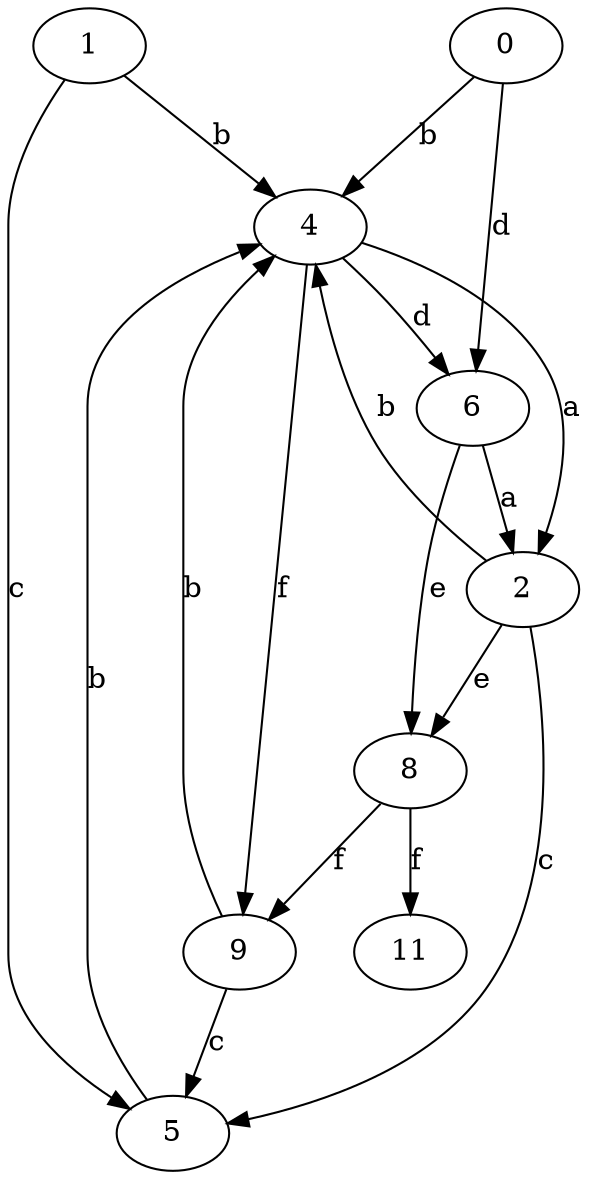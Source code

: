 strict digraph  {
1;
2;
0;
4;
5;
6;
8;
9;
11;
1 -> 4  [label=b];
1 -> 5  [label=c];
2 -> 4  [label=b];
2 -> 5  [label=c];
2 -> 8  [label=e];
0 -> 4  [label=b];
0 -> 6  [label=d];
4 -> 2  [label=a];
4 -> 6  [label=d];
4 -> 9  [label=f];
5 -> 4  [label=b];
6 -> 2  [label=a];
6 -> 8  [label=e];
8 -> 9  [label=f];
8 -> 11  [label=f];
9 -> 4  [label=b];
9 -> 5  [label=c];
}

